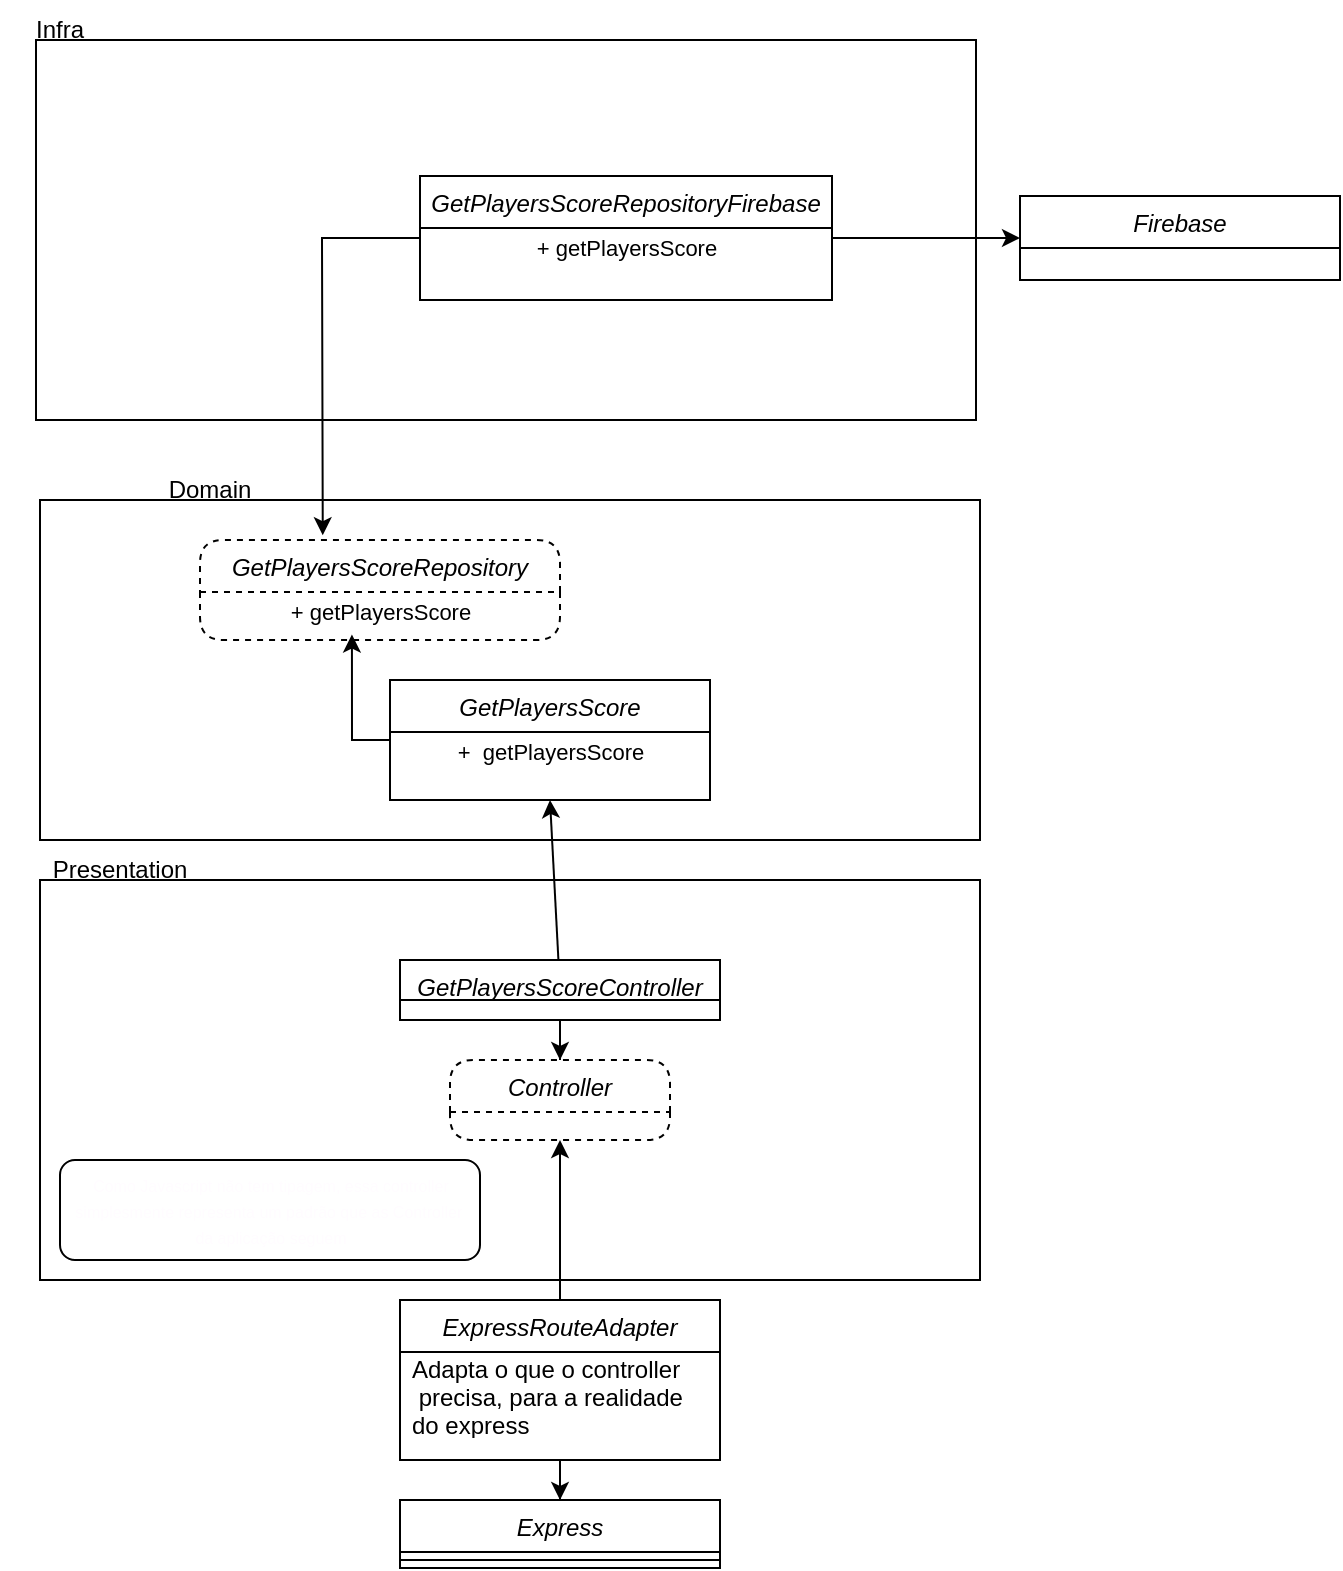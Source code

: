 <mxfile>
    <diagram id="C5RBs43oDa-KdzZeNtuy" name="Page-1">
        <mxGraphModel dx="655" dy="1701" grid="1" gridSize="10" guides="1" tooltips="1" connect="1" arrows="1" fold="1" page="1" pageScale="1" pageWidth="827" pageHeight="1169" math="0" shadow="0">
            <root>
                <mxCell id="WIyWlLk6GJQsqaUBKTNV-0"/>
                <mxCell id="WIyWlLk6GJQsqaUBKTNV-1" parent="WIyWlLk6GJQsqaUBKTNV-0"/>
                <mxCell id="Y3WVkvMZqO8aBtV186nU-5" value="Express" style="swimlane;fontStyle=2;align=center;verticalAlign=top;childLayout=stackLayout;horizontal=1;startSize=26;horizontalStack=0;resizeParent=1;resizeLast=0;collapsible=1;marginBottom=0;rounded=0;shadow=0;strokeWidth=1;" parent="WIyWlLk6GJQsqaUBKTNV-1" vertex="1">
                    <mxGeometry x="360" y="220" width="160" height="34" as="geometry">
                        <mxRectangle x="230" y="140" width="160" height="26" as="alternateBounds"/>
                    </mxGeometry>
                </mxCell>
                <mxCell id="Y3WVkvMZqO8aBtV186nU-6" value="" style="line;html=1;strokeWidth=1;align=left;verticalAlign=middle;spacingTop=-1;spacingLeft=3;spacingRight=3;rotatable=0;labelPosition=right;points=[];portConstraint=eastwest;" parent="Y3WVkvMZqO8aBtV186nU-5" vertex="1">
                    <mxGeometry y="26" width="160" height="8" as="geometry"/>
                </mxCell>
                <mxCell id="Y3WVkvMZqO8aBtV186nU-10" value="Firebase" style="swimlane;fontStyle=2;align=center;verticalAlign=top;childLayout=stackLayout;horizontal=1;startSize=26;horizontalStack=0;resizeParent=1;resizeLast=0;collapsible=1;marginBottom=0;rounded=0;shadow=0;strokeWidth=1;" parent="WIyWlLk6GJQsqaUBKTNV-1" vertex="1">
                    <mxGeometry x="670" y="-432" width="160" height="42" as="geometry">
                        <mxRectangle x="230" y="140" width="160" height="26" as="alternateBounds"/>
                    </mxGeometry>
                </mxCell>
                <mxCell id="Y3WVkvMZqO8aBtV186nU-36" value="" style="edgeStyle=orthogonalEdgeStyle;rounded=0;orthogonalLoop=1;jettySize=auto;html=1;" parent="WIyWlLk6GJQsqaUBKTNV-1" source="Y3WVkvMZqO8aBtV186nU-23" target="Y3WVkvMZqO8aBtV186nU-5" edge="1">
                    <mxGeometry relative="1" as="geometry">
                        <mxPoint x="440" y="280" as="targetPoint"/>
                        <Array as="points"/>
                    </mxGeometry>
                </mxCell>
                <mxCell id="Y3WVkvMZqO8aBtV186nU-23" value="ExpressRouteAdapter" style="swimlane;fontStyle=2;align=center;verticalAlign=top;childLayout=stackLayout;horizontal=1;startSize=26;horizontalStack=0;resizeParent=1;resizeLast=0;collapsible=1;marginBottom=0;rounded=0;shadow=0;strokeWidth=1;" parent="WIyWlLk6GJQsqaUBKTNV-1" vertex="1">
                    <mxGeometry x="360" y="120" width="160" height="80" as="geometry">
                        <mxRectangle x="230" y="140" width="160" height="26" as="alternateBounds"/>
                    </mxGeometry>
                </mxCell>
                <mxCell id="Y3WVkvMZqO8aBtV186nU-26" value="Adapta o que o controller&#10; precisa, para a realidade &#10;do express" style="text;strokeColor=none;fillColor=none;align=left;verticalAlign=middle;spacingLeft=4;spacingRight=4;overflow=hidden;points=[[0,0.5],[1,0.5]];portConstraint=eastwest;rotatable=0;" parent="Y3WVkvMZqO8aBtV186nU-23" vertex="1">
                    <mxGeometry y="26" width="160" height="44" as="geometry"/>
                </mxCell>
                <mxCell id="Y3WVkvMZqO8aBtV186nU-30" value="" style="whiteSpace=wrap;html=1;" parent="WIyWlLk6GJQsqaUBKTNV-1" vertex="1">
                    <mxGeometry x="180" y="-90" width="470" height="200" as="geometry"/>
                </mxCell>
                <mxCell id="Y3WVkvMZqO8aBtV186nU-34" style="edgeStyle=orthogonalEdgeStyle;rounded=0;orthogonalLoop=1;jettySize=auto;html=1;exitX=0.5;exitY=1;exitDx=0;exitDy=0;" parent="WIyWlLk6GJQsqaUBKTNV-1" source="zkfFHV4jXpPFQw0GAbJ--0" target="Y3WVkvMZqO8aBtV186nU-33" edge="1">
                    <mxGeometry relative="1" as="geometry"/>
                </mxCell>
                <mxCell id="zkfFHV4jXpPFQw0GAbJ--0" value="GetPlayersScoreController" style="swimlane;fontStyle=2;align=center;verticalAlign=top;childLayout=stackLayout;horizontal=1;startSize=20;horizontalStack=0;resizeParent=1;resizeLast=0;collapsible=1;marginBottom=0;rounded=0;shadow=0;strokeWidth=1;" parent="WIyWlLk6GJQsqaUBKTNV-1" vertex="1">
                    <mxGeometry x="360" y="-50" width="160" height="30" as="geometry">
                        <mxRectangle x="230" y="140" width="160" height="26" as="alternateBounds"/>
                    </mxGeometry>
                </mxCell>
                <mxCell id="Y3WVkvMZqO8aBtV186nU-31" value="Presentation" style="text;html=1;strokeColor=none;fillColor=none;align=center;verticalAlign=middle;whiteSpace=wrap;rounded=0;" parent="WIyWlLk6GJQsqaUBKTNV-1" vertex="1">
                    <mxGeometry x="190" y="-110" width="60" height="30" as="geometry"/>
                </mxCell>
                <mxCell id="Y3WVkvMZqO8aBtV186nU-33" value="Controller" style="swimlane;fontStyle=2;align=center;verticalAlign=top;childLayout=stackLayout;horizontal=1;startSize=26;horizontalStack=0;resizeParent=1;resizeLast=0;collapsible=1;marginBottom=0;rounded=1;shadow=0;strokeWidth=1;dashed=1;" parent="WIyWlLk6GJQsqaUBKTNV-1" vertex="1">
                    <mxGeometry x="385" width="110" height="40" as="geometry">
                        <mxRectangle x="230" y="140" width="160" height="26" as="alternateBounds"/>
                    </mxGeometry>
                </mxCell>
                <mxCell id="Y3WVkvMZqO8aBtV186nU-35" style="edgeStyle=orthogonalEdgeStyle;rounded=0;orthogonalLoop=1;jettySize=auto;html=1;exitX=0.5;exitY=0;exitDx=0;exitDy=0;entryX=0.5;entryY=1;entryDx=0;entryDy=0;" parent="WIyWlLk6GJQsqaUBKTNV-1" source="Y3WVkvMZqO8aBtV186nU-23" target="Y3WVkvMZqO8aBtV186nU-33" edge="1">
                    <mxGeometry relative="1" as="geometry"/>
                </mxCell>
                <mxCell id="dUq91jTkEzj4iif9MwIE-1" value="" style="whiteSpace=wrap;html=1;" parent="WIyWlLk6GJQsqaUBKTNV-1" vertex="1">
                    <mxGeometry x="180" y="-280" width="470" height="170" as="geometry"/>
                </mxCell>
                <mxCell id="dUq91jTkEzj4iif9MwIE-2" value="Domain" style="text;html=1;strokeColor=none;fillColor=none;align=center;verticalAlign=middle;whiteSpace=wrap;rounded=0;" parent="WIyWlLk6GJQsqaUBKTNV-1" vertex="1">
                    <mxGeometry x="235" y="-300" width="60" height="30" as="geometry"/>
                </mxCell>
                <mxCell id="dUq91jTkEzj4iif9MwIE-13" value="" style="whiteSpace=wrap;html=1;" parent="WIyWlLk6GJQsqaUBKTNV-1" vertex="1">
                    <mxGeometry x="178" y="-510" width="470" height="190" as="geometry"/>
                </mxCell>
                <mxCell id="dUq91jTkEzj4iif9MwIE-14" value="Infra" style="text;html=1;strokeColor=none;fillColor=none;align=center;verticalAlign=middle;whiteSpace=wrap;rounded=0;" parent="WIyWlLk6GJQsqaUBKTNV-1" vertex="1">
                    <mxGeometry x="160" y="-530" width="60" height="30" as="geometry"/>
                </mxCell>
                <mxCell id="dUq91jTkEzj4iif9MwIE-23" style="edgeStyle=orthogonalEdgeStyle;rounded=0;orthogonalLoop=1;jettySize=auto;html=1;entryX=0;entryY=0.5;entryDx=0;entryDy=0;" parent="WIyWlLk6GJQsqaUBKTNV-1" source="dUq91jTkEzj4iif9MwIE-22" target="Y3WVkvMZqO8aBtV186nU-10" edge="1">
                    <mxGeometry relative="1" as="geometry"/>
                </mxCell>
                <mxCell id="29" value="" style="edgeStyle=none;html=1;fontSize=11;fontColor=none;rounded=0;entryX=0.341;entryY=-0.048;entryDx=0;entryDy=0;entryPerimeter=0;" edge="1" parent="WIyWlLk6GJQsqaUBKTNV-1" source="dUq91jTkEzj4iif9MwIE-22" target="18">
                    <mxGeometry relative="1" as="geometry">
                        <Array as="points">
                            <mxPoint x="321" y="-411"/>
                        </Array>
                    </mxGeometry>
                </mxCell>
                <mxCell id="dUq91jTkEzj4iif9MwIE-22" value="GetPlayersScoreRepositoryFirebase" style="swimlane;fontStyle=2;align=center;verticalAlign=top;childLayout=stackLayout;horizontal=1;startSize=26;horizontalStack=0;resizeParent=1;resizeLast=0;collapsible=1;marginBottom=0;rounded=0;shadow=0;strokeWidth=1;" parent="WIyWlLk6GJQsqaUBKTNV-1" vertex="1">
                    <mxGeometry x="370" y="-442" width="206" height="62" as="geometry">
                        <mxRectangle x="230" y="140" width="160" height="26" as="alternateBounds"/>
                    </mxGeometry>
                </mxCell>
                <mxCell id="27" value="+ getPlayersScore" style="text;html=1;align=center;verticalAlign=middle;resizable=0;points=[];autosize=1;strokeColor=none;fillColor=none;fontSize=11;" vertex="1" parent="dUq91jTkEzj4iif9MwIE-22">
                    <mxGeometry y="26" width="206" height="20" as="geometry"/>
                </mxCell>
                <mxCell id="34" style="edgeStyle=none;html=1;entryX=0.422;entryY=1.064;entryDx=0;entryDy=0;entryPerimeter=0;fontSize=11;fontColor=none;rounded=0;" edge="1" parent="WIyWlLk6GJQsqaUBKTNV-1" source="2" target="20">
                    <mxGeometry relative="1" as="geometry">
                        <Array as="points">
                            <mxPoint x="336" y="-160"/>
                        </Array>
                    </mxGeometry>
                </mxCell>
                <mxCell id="2" value="GetPlayersScore" style="swimlane;fontStyle=2;align=center;verticalAlign=top;childLayout=stackLayout;horizontal=1;startSize=26;horizontalStack=0;resizeParent=1;resizeLast=0;collapsible=1;marginBottom=0;rounded=0;shadow=0;strokeWidth=1;" vertex="1" parent="WIyWlLk6GJQsqaUBKTNV-1">
                    <mxGeometry x="355" y="-190" width="160" height="60" as="geometry">
                        <mxRectangle x="230" y="140" width="160" height="26" as="alternateBounds"/>
                    </mxGeometry>
                </mxCell>
                <mxCell id="15" value="&lt;font style=&quot;font-size: 11px&quot;&gt;+&amp;nbsp; getPlayersScore&lt;/font&gt;" style="text;html=1;align=center;verticalAlign=middle;resizable=0;points=[];autosize=1;strokeColor=none;fillColor=none;fontSize=9;" vertex="1" parent="2">
                    <mxGeometry y="26" width="160" height="20" as="geometry"/>
                </mxCell>
                <mxCell id="18" value="GetPlayersScoreRepository" style="swimlane;fontStyle=2;align=center;verticalAlign=top;childLayout=stackLayout;horizontal=1;startSize=26;horizontalStack=0;resizeParent=1;resizeLast=0;collapsible=1;marginBottom=0;rounded=1;shadow=0;strokeWidth=1;dashed=1;" vertex="1" parent="WIyWlLk6GJQsqaUBKTNV-1">
                    <mxGeometry x="260" y="-260" width="180" height="50" as="geometry">
                        <mxRectangle x="230" y="140" width="160" height="26" as="alternateBounds"/>
                    </mxGeometry>
                </mxCell>
                <mxCell id="20" value="+ getPlayersScore" style="text;html=1;align=center;verticalAlign=middle;resizable=0;points=[];autosize=1;strokeColor=none;fillColor=none;fontSize=11;" vertex="1" parent="18">
                    <mxGeometry y="26" width="180" height="20" as="geometry"/>
                </mxCell>
                <mxCell id="35" style="edgeStyle=none;rounded=0;html=1;entryX=0.5;entryY=1;entryDx=0;entryDy=0;fontSize=11;fontColor=none;" edge="1" parent="WIyWlLk6GJQsqaUBKTNV-1" source="zkfFHV4jXpPFQw0GAbJ--0" target="2">
                    <mxGeometry relative="1" as="geometry"/>
                </mxCell>
                <mxCell id="36" value="&lt;font color=&quot;#fffcff&quot; style=&quot;font-size: 8px&quot;&gt;Como Javascript não tem tipagem, essa controller&lt;br&gt;simplesmente representa um padrão que as Controller&amp;nbsp;&lt;br&gt;da aplicação seguem&lt;br&gt;&lt;/font&gt;" style="text;html=1;align=center;verticalAlign=middle;resizable=0;points=[];autosize=1;strokeColor=default;fillColor=none;fontSize=11;fontColor=none;rounded=1;glass=0;" vertex="1" parent="WIyWlLk6GJQsqaUBKTNV-1">
                    <mxGeometry x="190" y="50" width="210" height="50" as="geometry"/>
                </mxCell>
            </root>
        </mxGraphModel>
    </diagram>
</mxfile>